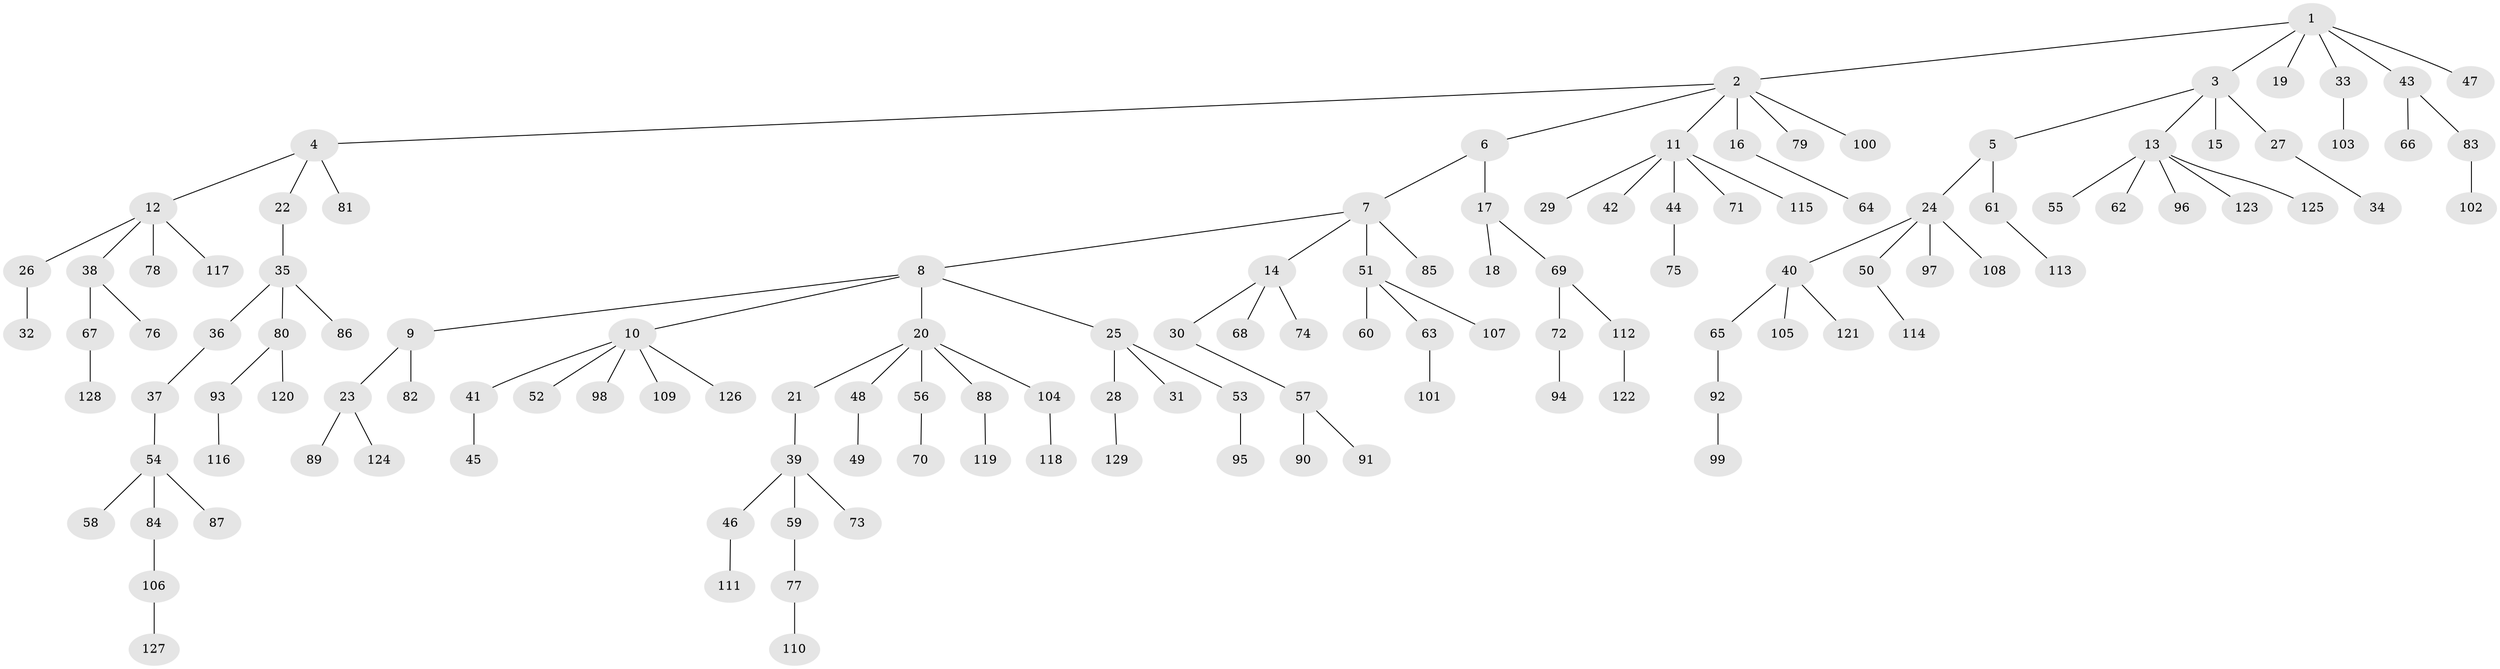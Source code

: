 // coarse degree distribution, {5: 0.05128205128205128, 6: 0.02564102564102564, 4: 0.05128205128205128, 3: 0.14102564102564102, 2: 0.20512820512820512, 1: 0.5256410256410257}
// Generated by graph-tools (version 1.1) at 2025/51/03/04/25 22:51:37]
// undirected, 129 vertices, 128 edges
graph export_dot {
  node [color=gray90,style=filled];
  1;
  2;
  3;
  4;
  5;
  6;
  7;
  8;
  9;
  10;
  11;
  12;
  13;
  14;
  15;
  16;
  17;
  18;
  19;
  20;
  21;
  22;
  23;
  24;
  25;
  26;
  27;
  28;
  29;
  30;
  31;
  32;
  33;
  34;
  35;
  36;
  37;
  38;
  39;
  40;
  41;
  42;
  43;
  44;
  45;
  46;
  47;
  48;
  49;
  50;
  51;
  52;
  53;
  54;
  55;
  56;
  57;
  58;
  59;
  60;
  61;
  62;
  63;
  64;
  65;
  66;
  67;
  68;
  69;
  70;
  71;
  72;
  73;
  74;
  75;
  76;
  77;
  78;
  79;
  80;
  81;
  82;
  83;
  84;
  85;
  86;
  87;
  88;
  89;
  90;
  91;
  92;
  93;
  94;
  95;
  96;
  97;
  98;
  99;
  100;
  101;
  102;
  103;
  104;
  105;
  106;
  107;
  108;
  109;
  110;
  111;
  112;
  113;
  114;
  115;
  116;
  117;
  118;
  119;
  120;
  121;
  122;
  123;
  124;
  125;
  126;
  127;
  128;
  129;
  1 -- 2;
  1 -- 3;
  1 -- 19;
  1 -- 33;
  1 -- 43;
  1 -- 47;
  2 -- 4;
  2 -- 6;
  2 -- 11;
  2 -- 16;
  2 -- 79;
  2 -- 100;
  3 -- 5;
  3 -- 13;
  3 -- 15;
  3 -- 27;
  4 -- 12;
  4 -- 22;
  4 -- 81;
  5 -- 24;
  5 -- 61;
  6 -- 7;
  6 -- 17;
  7 -- 8;
  7 -- 14;
  7 -- 51;
  7 -- 85;
  8 -- 9;
  8 -- 10;
  8 -- 20;
  8 -- 25;
  9 -- 23;
  9 -- 82;
  10 -- 41;
  10 -- 52;
  10 -- 98;
  10 -- 109;
  10 -- 126;
  11 -- 29;
  11 -- 42;
  11 -- 44;
  11 -- 71;
  11 -- 115;
  12 -- 26;
  12 -- 38;
  12 -- 78;
  12 -- 117;
  13 -- 55;
  13 -- 62;
  13 -- 96;
  13 -- 123;
  13 -- 125;
  14 -- 30;
  14 -- 68;
  14 -- 74;
  16 -- 64;
  17 -- 18;
  17 -- 69;
  20 -- 21;
  20 -- 48;
  20 -- 56;
  20 -- 88;
  20 -- 104;
  21 -- 39;
  22 -- 35;
  23 -- 89;
  23 -- 124;
  24 -- 40;
  24 -- 50;
  24 -- 97;
  24 -- 108;
  25 -- 28;
  25 -- 31;
  25 -- 53;
  26 -- 32;
  27 -- 34;
  28 -- 129;
  30 -- 57;
  33 -- 103;
  35 -- 36;
  35 -- 80;
  35 -- 86;
  36 -- 37;
  37 -- 54;
  38 -- 67;
  38 -- 76;
  39 -- 46;
  39 -- 59;
  39 -- 73;
  40 -- 65;
  40 -- 105;
  40 -- 121;
  41 -- 45;
  43 -- 66;
  43 -- 83;
  44 -- 75;
  46 -- 111;
  48 -- 49;
  50 -- 114;
  51 -- 60;
  51 -- 63;
  51 -- 107;
  53 -- 95;
  54 -- 58;
  54 -- 84;
  54 -- 87;
  56 -- 70;
  57 -- 90;
  57 -- 91;
  59 -- 77;
  61 -- 113;
  63 -- 101;
  65 -- 92;
  67 -- 128;
  69 -- 72;
  69 -- 112;
  72 -- 94;
  77 -- 110;
  80 -- 93;
  80 -- 120;
  83 -- 102;
  84 -- 106;
  88 -- 119;
  92 -- 99;
  93 -- 116;
  104 -- 118;
  106 -- 127;
  112 -- 122;
}
